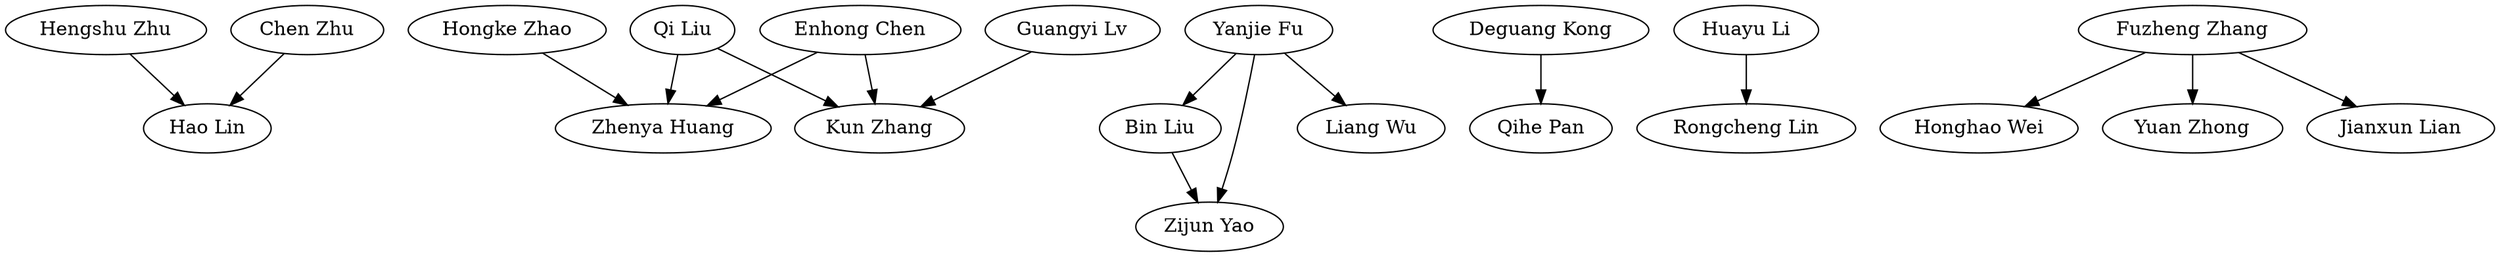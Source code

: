 strict digraph G{
"Hengshu Zhu" -> "Hao Lin"
"Qi Liu" -> "Zhenya Huang"
"Yanjie Fu" -> "Bin Liu"
"Hongke Zhao" -> "Zhenya Huang"
"Yanjie Fu" -> "Zijun Yao"
"Deguang Kong" -> "Qihe Pan"
"Huayu Li" -> "Rongcheng Lin"
"Enhong Chen" -> "Kun Zhang"
"Yanjie Fu" -> "Liang Wu"
"Chen Zhu" -> "Hao Lin"
"Guangyi Lv" -> "Kun Zhang"
"Fuzheng Zhang" -> "Honghao Wei"
"Fuzheng Zhang" -> "Yuan Zhong"
"Qi Liu" -> "Kun Zhang"
"Enhong Chen" -> "Zhenya Huang"
"Fuzheng Zhang" -> "Jianxun Lian"
"Bin Liu" -> "Zijun Yao"
}